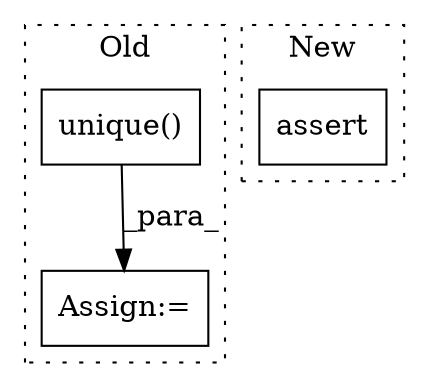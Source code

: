 digraph G {
subgraph cluster0 {
1 [label="unique()" a="75" s="5104,5142" l="10,1" shape="box"];
3 [label="Assign:=" a="68" s="5097" l="3" shape="box"];
label = "Old";
style="dotted";
}
subgraph cluster1 {
2 [label="assert" a="65" s="6299" l="7" shape="box"];
label = "New";
style="dotted";
}
1 -> 3 [label="_para_"];
}